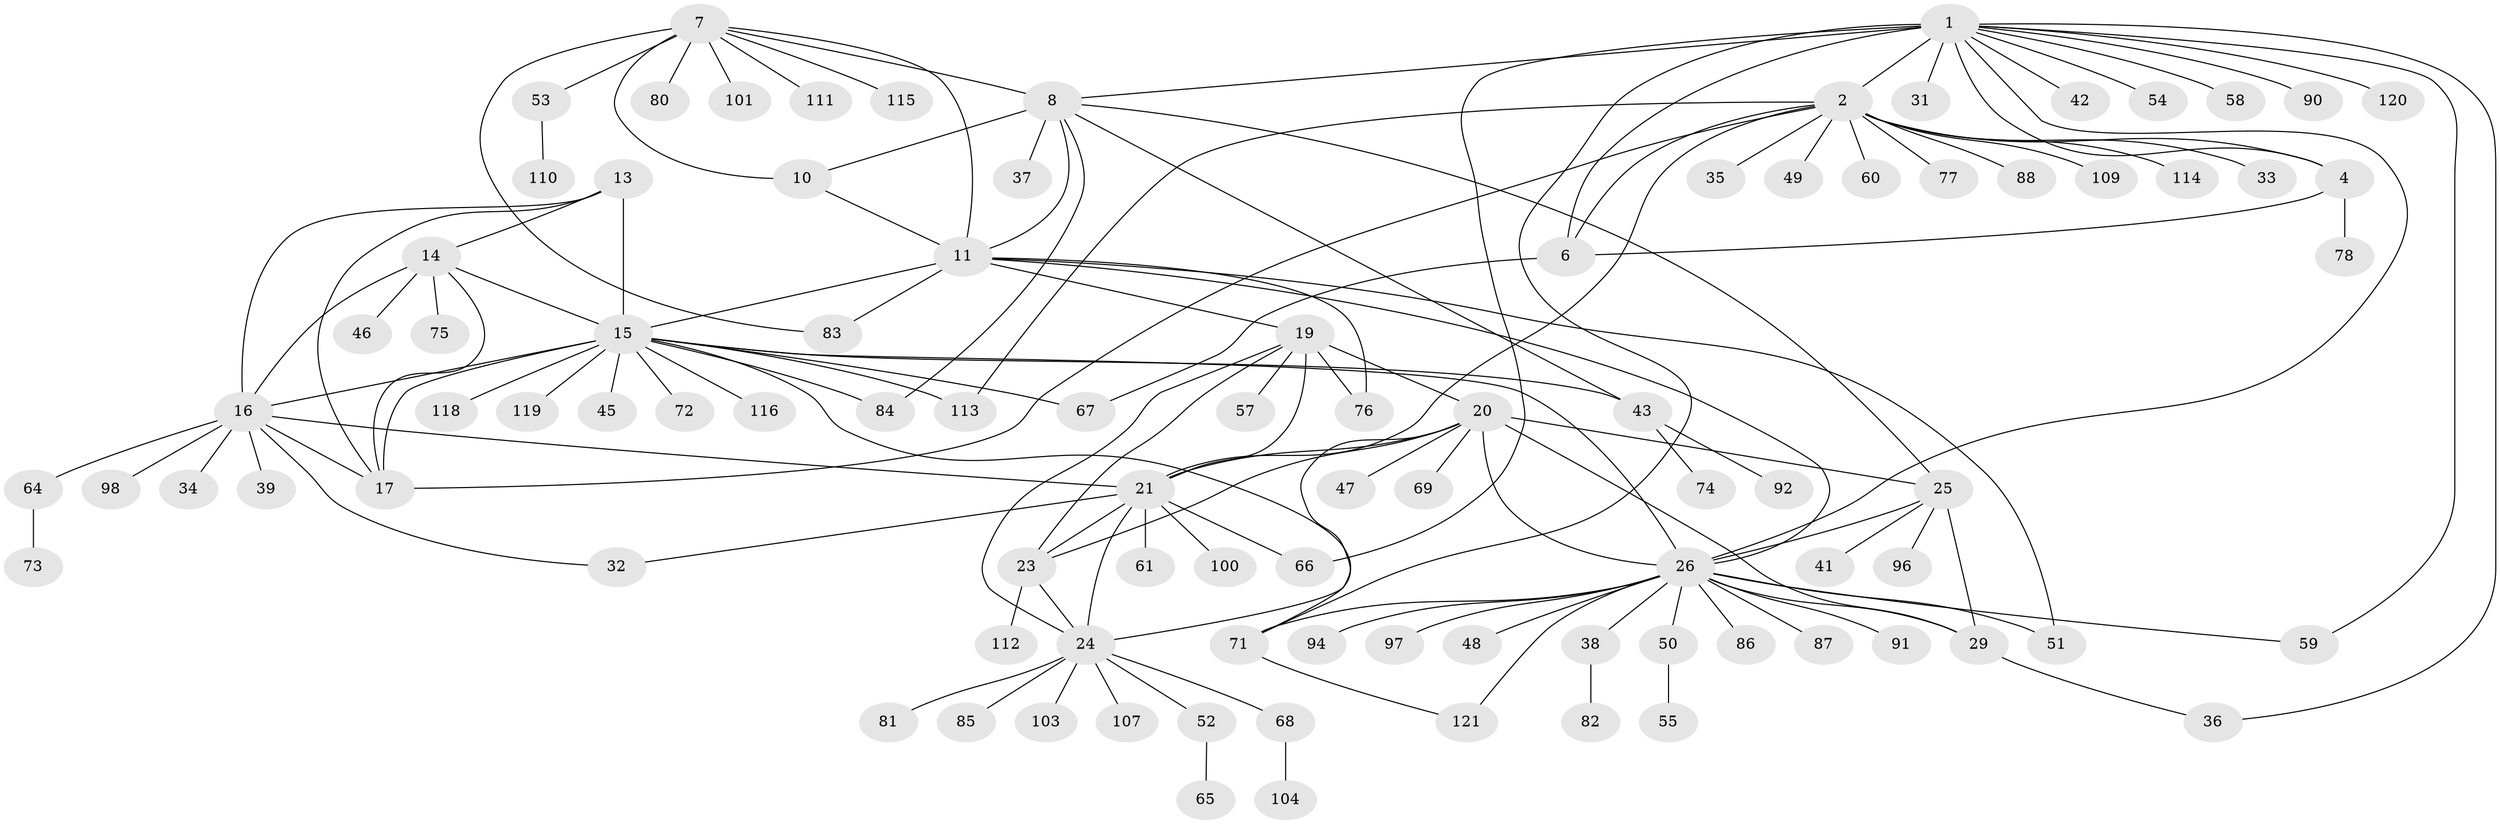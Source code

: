 // original degree distribution, {8: 0.01652892561983471, 11: 0.01652892561983471, 10: 0.049586776859504134, 7: 0.05785123966942149, 14: 0.008264462809917356, 6: 0.03305785123966942, 5: 0.03305785123966942, 9: 0.01652892561983471, 12: 0.01652892561983471, 15: 0.008264462809917356, 1: 0.5454545454545454, 2: 0.15702479338842976, 4: 0.008264462809917356, 3: 0.03305785123966942}
// Generated by graph-tools (version 1.1) at 2025/42/03/06/25 10:42:14]
// undirected, 96 vertices, 137 edges
graph export_dot {
graph [start="1"]
  node [color=gray90,style=filled];
  1 [super="+5"];
  2 [super="+3"];
  4 [super="+56"];
  6 [super="+108"];
  7 [super="+9"];
  8 [super="+63"];
  10 [super="+12"];
  11 [super="+40"];
  13;
  14 [super="+62"];
  15 [super="+18"];
  16 [super="+70"];
  17 [super="+102"];
  19 [super="+95"];
  20 [super="+30"];
  21 [super="+22"];
  23 [super="+106"];
  24 [super="+117"];
  25 [super="+27"];
  26 [super="+28"];
  29 [super="+44"];
  31;
  32;
  33;
  34;
  35;
  36;
  37;
  38;
  39;
  41;
  42;
  43 [super="+93"];
  45;
  46;
  47;
  48;
  49;
  50;
  51 [super="+105"];
  52 [super="+79"];
  53;
  54;
  55;
  57;
  58;
  59;
  60;
  61;
  64;
  65;
  66;
  67;
  68;
  69;
  71 [super="+99"];
  72;
  73;
  74;
  75;
  76;
  77;
  78;
  80;
  81;
  82;
  83;
  84 [super="+89"];
  85;
  86;
  87;
  88;
  90;
  91;
  92;
  94;
  96;
  97;
  98;
  100;
  101;
  103;
  104;
  107;
  109;
  110;
  111;
  112;
  113;
  114;
  115;
  116;
  118;
  119;
  120;
  121;
  1 -- 2 [weight=4];
  1 -- 4 [weight=2];
  1 -- 6 [weight=2];
  1 -- 42;
  1 -- 66;
  1 -- 120;
  1 -- 36;
  1 -- 90;
  1 -- 8;
  1 -- 26;
  1 -- 54;
  1 -- 58;
  1 -- 59;
  1 -- 31;
  1 -- 71;
  2 -- 4 [weight=2];
  2 -- 6 [weight=2];
  2 -- 17;
  2 -- 49;
  2 -- 60;
  2 -- 88;
  2 -- 109;
  2 -- 113;
  2 -- 33;
  2 -- 35;
  2 -- 77;
  2 -- 114;
  2 -- 21;
  4 -- 6;
  4 -- 78;
  6 -- 67;
  7 -- 8 [weight=2];
  7 -- 10 [weight=4];
  7 -- 11 [weight=2];
  7 -- 80;
  7 -- 101;
  7 -- 111;
  7 -- 83;
  7 -- 115;
  7 -- 53;
  8 -- 10 [weight=2];
  8 -- 11;
  8 -- 25;
  8 -- 37;
  8 -- 43;
  8 -- 84;
  10 -- 11 [weight=2];
  11 -- 19;
  11 -- 51;
  11 -- 15;
  11 -- 83;
  11 -- 26;
  11 -- 76;
  13 -- 14;
  13 -- 15 [weight=2];
  13 -- 16;
  13 -- 17;
  14 -- 15 [weight=2];
  14 -- 16;
  14 -- 17;
  14 -- 46;
  14 -- 75;
  15 -- 16 [weight=2];
  15 -- 17 [weight=2];
  15 -- 43;
  15 -- 45;
  15 -- 72;
  15 -- 116;
  15 -- 118;
  15 -- 67;
  15 -- 71;
  15 -- 113;
  15 -- 84;
  15 -- 119;
  15 -- 26;
  16 -- 17;
  16 -- 21;
  16 -- 32;
  16 -- 34;
  16 -- 39;
  16 -- 64;
  16 -- 98;
  19 -- 20;
  19 -- 21 [weight=2];
  19 -- 23;
  19 -- 24;
  19 -- 57;
  19 -- 76;
  20 -- 21 [weight=2];
  20 -- 23;
  20 -- 24;
  20 -- 47;
  20 -- 69;
  20 -- 25 [weight=2];
  20 -- 26 [weight=2];
  20 -- 29;
  21 -- 23 [weight=2];
  21 -- 24 [weight=2];
  21 -- 32;
  21 -- 66;
  21 -- 100;
  21 -- 61;
  23 -- 24;
  23 -- 112;
  24 -- 52;
  24 -- 68;
  24 -- 81;
  24 -- 85;
  24 -- 103;
  24 -- 107;
  25 -- 26 [weight=4];
  25 -- 29 [weight=2];
  25 -- 96;
  25 -- 41;
  26 -- 29 [weight=2];
  26 -- 48;
  26 -- 50;
  26 -- 51;
  26 -- 59;
  26 -- 71;
  26 -- 86;
  26 -- 97;
  26 -- 121;
  26 -- 38;
  26 -- 91;
  26 -- 87;
  26 -- 94;
  29 -- 36;
  38 -- 82;
  43 -- 74;
  43 -- 92;
  50 -- 55;
  52 -- 65;
  53 -- 110;
  64 -- 73;
  68 -- 104;
  71 -- 121;
}
